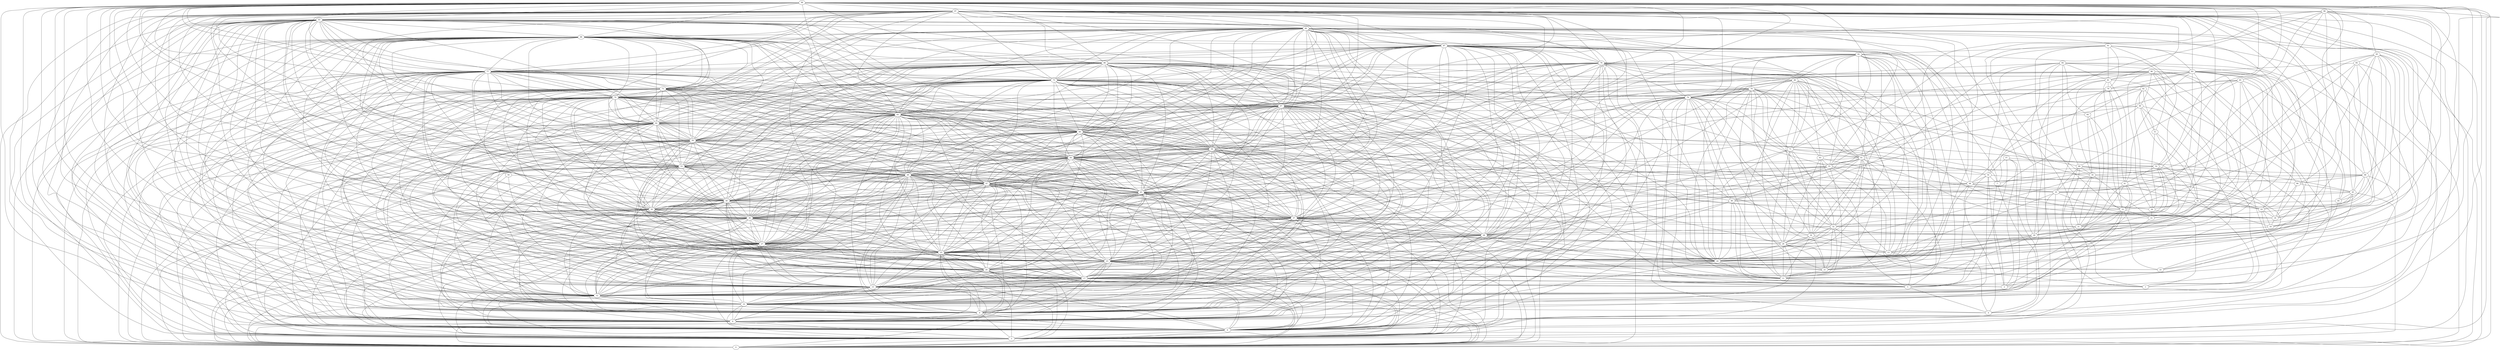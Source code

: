 digraph "sensornet-topology" {
label = "";
rankdir="BT";"0"->"3" [arrowhead = "both"] 
"0"->"6" [arrowhead = "both"] 
"0"->"8" [arrowhead = "both"] 
"0"->"9" [arrowhead = "both"] 
"0"->"12" [arrowhead = "both"] 
"0"->"15" [arrowhead = "both"] 
"0"->"17" [arrowhead = "both"] 
"0"->"20" [arrowhead = "both"] 
"0"->"23" [arrowhead = "both"] 
"0"->"25" [arrowhead = "both"] 
"0"->"27" [arrowhead = "both"] 
"0"->"36" [arrowhead = "both"] 
"0"->"38" [arrowhead = "both"] 
"0"->"40" [arrowhead = "both"] 
"0"->"43" [arrowhead = "both"] 
"0"->"45" [arrowhead = "both"] 
"0"->"47" [arrowhead = "both"] 
"0"->"49" [arrowhead = "both"] 
"0"->"53" [arrowhead = "both"] 
"0"->"56" [arrowhead = "both"] 
"0"->"58" [arrowhead = "both"] 
"0"->"59" [arrowhead = "both"] 
"0"->"62" [arrowhead = "both"] 
"0"->"65" [arrowhead = "both"] 
"0"->"67" [arrowhead = "both"] 
"0"->"70" [arrowhead = "both"] 
"0"->"73" [arrowhead = "both"] 
"0"->"75" [arrowhead = "both"] 
"0"->"77" [arrowhead = "both"] 
"0"->"86" [arrowhead = "both"] 
"0"->"88" [arrowhead = "both"] 
"0"->"90" [arrowhead = "both"] 
"0"->"93" [arrowhead = "both"] 
"0"->"95" [arrowhead = "both"] 
"0"->"97" [arrowhead = "both"] 
"0"->"99" [arrowhead = "both"] 
"1"->"17" [arrowhead = "both"] 
"1"->"32" [arrowhead = "both"] 
"1"->"35" [arrowhead = "both"] 
"1"->"39" [arrowhead = "both"] 
"1"->"42" [arrowhead = "both"] 
"1"->"69" [arrowhead = "both"] 
"1"->"89" [arrowhead = "both"] 
"1"->"92" [arrowhead = "both"] 
"2"->"7" [arrowhead = "both"] 
"2"->"17" [arrowhead = "both"] 
"2"->"23" [arrowhead = "both"] 
"2"->"41" [arrowhead = "both"] 
"2"->"49" [arrowhead = "both"] 
"2"->"54" [arrowhead = "both"] 
"2"->"57" [arrowhead = "both"] 
"2"->"89" [arrowhead = "both"] 
"2"->"91" [arrowhead = "both"] 
"3"->"6" [arrowhead = "both"] 
"3"->"8" [arrowhead = "both"] 
"3"->"9" [arrowhead = "both"] 
"3"->"10" [arrowhead = "both"] 
"3"->"12" [arrowhead = "both"] 
"3"->"15" [arrowhead = "both"] 
"3"->"17" [arrowhead = "both"] 
"3"->"20" [arrowhead = "both"] 
"3"->"23" [arrowhead = "both"] 
"3"->"25" [arrowhead = "both"] 
"3"->"26" [arrowhead = "both"] 
"3"->"27" [arrowhead = "both"] 
"3"->"36" [arrowhead = "both"] 
"3"->"38" [arrowhead = "both"] 
"3"->"40" [arrowhead = "both"] 
"3"->"43" [arrowhead = "both"] 
"3"->"47" [arrowhead = "both"] 
"3"->"49" [arrowhead = "both"] 
"3"->"56" [arrowhead = "both"] 
"3"->"58" [arrowhead = "both"] 
"3"->"59" [arrowhead = "both"] 
"3"->"60" [arrowhead = "both"] 
"3"->"62" [arrowhead = "both"] 
"3"->"65" [arrowhead = "both"] 
"3"->"67" [arrowhead = "both"] 
"3"->"69" [arrowhead = "both"] 
"3"->"70" [arrowhead = "both"] 
"3"->"73" [arrowhead = "both"] 
"3"->"75" [arrowhead = "both"] 
"3"->"77" [arrowhead = "both"] 
"3"->"86" [arrowhead = "both"] 
"3"->"88" [arrowhead = "both"] 
"3"->"90" [arrowhead = "both"] 
"3"->"93" [arrowhead = "both"] 
"3"->"97" [arrowhead = "both"] 
"3"->"99" [arrowhead = "both"] 
"4"->"5" [arrowhead = "both"] 
"4"->"7" [arrowhead = "both"] 
"4"->"10" [arrowhead = "both"] 
"4"->"48" [arrowhead = "both"] 
"4"->"55" [arrowhead = "both"] 
"4"->"57" [arrowhead = "both"] 
"4"->"74" [arrowhead = "both"] 
"4"->"98" [arrowhead = "both"] 
"5"->"11" [arrowhead = "both"] 
"5"->"13" [arrowhead = "both"] 
"5"->"36" [arrowhead = "both"] 
"5"->"37" [arrowhead = "both"] 
"5"->"40" [arrowhead = "both"] 
"5"->"46" [arrowhead = "both"] 
"5"->"54" [arrowhead = "both"] 
"5"->"57" [arrowhead = "both"] 
"5"->"61" [arrowhead = "both"] 
"5"->"63" [arrowhead = "both"] 
"5"->"64" [arrowhead = "both"] 
"5"->"86" [arrowhead = "both"] 
"5"->"87" [arrowhead = "both"] 
"5"->"96" [arrowhead = "both"] 
"6"->"8" [arrowhead = "both"] 
"6"->"9" [arrowhead = "both"] 
"6"->"10" [arrowhead = "both"] 
"6"->"12" [arrowhead = "both"] 
"6"->"15" [arrowhead = "both"] 
"6"->"17" [arrowhead = "both"] 
"6"->"20" [arrowhead = "both"] 
"6"->"23" [arrowhead = "both"] 
"6"->"25" [arrowhead = "both"] 
"6"->"27" [arrowhead = "both"] 
"6"->"28" [arrowhead = "both"] 
"6"->"34" [arrowhead = "both"] 
"6"->"36" [arrowhead = "both"] 
"6"->"37" [arrowhead = "both"] 
"6"->"38" [arrowhead = "both"] 
"6"->"40" [arrowhead = "both"] 
"6"->"43" [arrowhead = "both"] 
"6"->"47" [arrowhead = "both"] 
"6"->"49" [arrowhead = "both"] 
"6"->"53" [arrowhead = "both"] 
"6"->"56" [arrowhead = "both"] 
"6"->"58" [arrowhead = "both"] 
"6"->"59" [arrowhead = "both"] 
"6"->"60" [arrowhead = "both"] 
"6"->"62" [arrowhead = "both"] 
"6"->"65" [arrowhead = "both"] 
"6"->"67" [arrowhead = "both"] 
"6"->"70" [arrowhead = "both"] 
"6"->"73" [arrowhead = "both"] 
"6"->"75" [arrowhead = "both"] 
"6"->"77" [arrowhead = "both"] 
"6"->"78" [arrowhead = "both"] 
"6"->"84" [arrowhead = "both"] 
"6"->"86" [arrowhead = "both"] 
"6"->"87" [arrowhead = "both"] 
"6"->"88" [arrowhead = "both"] 
"6"->"90" [arrowhead = "both"] 
"6"->"93" [arrowhead = "both"] 
"6"->"97" [arrowhead = "both"] 
"6"->"99" [arrowhead = "both"] 
"7"->"52" [arrowhead = "both"] 
"7"->"54" [arrowhead = "both"] 
"7"->"60" [arrowhead = "both"] 
"7"->"82" [arrowhead = "both"] 
"7"->"92" [arrowhead = "both"] 
"8"->"9" [arrowhead = "both"] 
"8"->"10" [arrowhead = "both"] 
"8"->"12" [arrowhead = "both"] 
"8"->"15" [arrowhead = "both"] 
"8"->"17" [arrowhead = "both"] 
"8"->"20" [arrowhead = "both"] 
"8"->"23" [arrowhead = "both"] 
"8"->"24" [arrowhead = "both"] 
"8"->"25" [arrowhead = "both"] 
"8"->"26" [arrowhead = "both"] 
"8"->"27" [arrowhead = "both"] 
"8"->"28" [arrowhead = "both"] 
"8"->"36" [arrowhead = "both"] 
"8"->"37" [arrowhead = "both"] 
"8"->"38" [arrowhead = "both"] 
"8"->"40" [arrowhead = "both"] 
"8"->"43" [arrowhead = "both"] 
"8"->"47" [arrowhead = "both"] 
"8"->"49" [arrowhead = "both"] 
"8"->"53" [arrowhead = "both"] 
"8"->"56" [arrowhead = "both"] 
"8"->"59" [arrowhead = "both"] 
"8"->"60" [arrowhead = "both"] 
"8"->"62" [arrowhead = "both"] 
"8"->"65" [arrowhead = "both"] 
"8"->"67" [arrowhead = "both"] 
"8"->"70" [arrowhead = "both"] 
"8"->"73" [arrowhead = "both"] 
"8"->"74" [arrowhead = "both"] 
"8"->"75" [arrowhead = "both"] 
"8"->"77" [arrowhead = "both"] 
"8"->"78" [arrowhead = "both"] 
"8"->"86" [arrowhead = "both"] 
"8"->"87" [arrowhead = "both"] 
"8"->"88" [arrowhead = "both"] 
"8"->"90" [arrowhead = "both"] 
"8"->"93" [arrowhead = "both"] 
"8"->"97" [arrowhead = "both"] 
"8"->"99" [arrowhead = "both"] 
"9"->"10" [arrowhead = "both"] 
"9"->"12" [arrowhead = "both"] 
"9"->"15" [arrowhead = "both"] 
"9"->"17" [arrowhead = "both"] 
"9"->"20" [arrowhead = "both"] 
"9"->"23" [arrowhead = "both"] 
"9"->"25" [arrowhead = "both"] 
"9"->"27" [arrowhead = "both"] 
"9"->"33" [arrowhead = "both"] 
"9"->"36" [arrowhead = "both"] 
"9"->"38" [arrowhead = "both"] 
"9"->"40" [arrowhead = "both"] 
"9"->"43" [arrowhead = "both"] 
"9"->"46" [arrowhead = "both"] 
"9"->"47" [arrowhead = "both"] 
"9"->"49" [arrowhead = "both"] 
"9"->"53" [arrowhead = "both"] 
"9"->"56" [arrowhead = "both"] 
"9"->"58" [arrowhead = "both"] 
"9"->"60" [arrowhead = "both"] 
"9"->"62" [arrowhead = "both"] 
"9"->"65" [arrowhead = "both"] 
"9"->"67" [arrowhead = "both"] 
"9"->"70" [arrowhead = "both"] 
"9"->"73" [arrowhead = "both"] 
"9"->"75" [arrowhead = "both"] 
"9"->"77" [arrowhead = "both"] 
"9"->"84" [arrowhead = "both"] 
"9"->"86" [arrowhead = "both"] 
"9"->"88" [arrowhead = "both"] 
"9"->"90" [arrowhead = "both"] 
"9"->"93" [arrowhead = "both"] 
"9"->"96" [arrowhead = "both"] 
"9"->"97" [arrowhead = "both"] 
"9"->"99" [arrowhead = "both"] 
"10"->"12" [arrowhead = "both"] 
"10"->"15" [arrowhead = "both"] 
"10"->"17" [arrowhead = "both"] 
"10"->"19" [arrowhead = "both"] 
"10"->"20" [arrowhead = "both"] 
"10"->"23" [arrowhead = "both"] 
"10"->"25" [arrowhead = "both"] 
"10"->"27" [arrowhead = "both"] 
"10"->"33" [arrowhead = "both"] 
"10"->"36" [arrowhead = "both"] 
"10"->"37" [arrowhead = "both"] 
"10"->"38" [arrowhead = "both"] 
"10"->"40" [arrowhead = "both"] 
"10"->"43" [arrowhead = "both"] 
"10"->"47" [arrowhead = "both"] 
"10"->"49" [arrowhead = "both"] 
"10"->"53" [arrowhead = "both"] 
"10"->"54" [arrowhead = "both"] 
"10"->"56" [arrowhead = "both"] 
"10"->"58" [arrowhead = "both"] 
"10"->"59" [arrowhead = "both"] 
"10"->"62" [arrowhead = "both"] 
"10"->"65" [arrowhead = "both"] 
"10"->"67" [arrowhead = "both"] 
"10"->"68" [arrowhead = "both"] 
"10"->"70" [arrowhead = "both"] 
"10"->"73" [arrowhead = "both"] 
"10"->"75" [arrowhead = "both"] 
"10"->"77" [arrowhead = "both"] 
"10"->"86" [arrowhead = "both"] 
"10"->"87" [arrowhead = "both"] 
"10"->"88" [arrowhead = "both"] 
"10"->"90" [arrowhead = "both"] 
"10"->"93" [arrowhead = "both"] 
"10"->"97" [arrowhead = "both"] 
"10"->"99" [arrowhead = "both"] 
"11"->"21" [arrowhead = "both"] 
"11"->"24" [arrowhead = "both"] 
"11"->"26" [arrowhead = "both"] 
"11"->"28" [arrowhead = "both"] 
"11"->"30" [arrowhead = "both"] 
"11"->"32" [arrowhead = "both"] 
"11"->"42" [arrowhead = "both"] 
"11"->"46" [arrowhead = "both"] 
"11"->"49" [arrowhead = "both"] 
"11"->"55" [arrowhead = "both"] 
"11"->"67" [arrowhead = "both"] 
"11"->"71" [arrowhead = "both"] 
"11"->"74" [arrowhead = "both"] 
"11"->"76" [arrowhead = "both"] 
"11"->"78" [arrowhead = "both"] 
"11"->"80" [arrowhead = "both"] 
"11"->"82" [arrowhead = "both"] 
"11"->"96" [arrowhead = "both"] 
"12"->"14" [arrowhead = "both"] 
"12"->"15" [arrowhead = "both"] 
"12"->"17" [arrowhead = "both"] 
"12"->"20" [arrowhead = "both"] 
"12"->"23" [arrowhead = "both"] 
"12"->"25" [arrowhead = "both"] 
"12"->"27" [arrowhead = "both"] 
"12"->"36" [arrowhead = "both"] 
"12"->"38" [arrowhead = "both"] 
"12"->"40" [arrowhead = "both"] 
"12"->"43" [arrowhead = "both"] 
"12"->"47" [arrowhead = "both"] 
"12"->"49" [arrowhead = "both"] 
"12"->"53" [arrowhead = "both"] 
"12"->"56" [arrowhead = "both"] 
"12"->"58" [arrowhead = "both"] 
"12"->"59" [arrowhead = "both"] 
"12"->"60" [arrowhead = "both"] 
"12"->"65" [arrowhead = "both"] 
"12"->"67" [arrowhead = "both"] 
"12"->"70" [arrowhead = "both"] 
"12"->"72" [arrowhead = "both"] 
"12"->"73" [arrowhead = "both"] 
"12"->"75" [arrowhead = "both"] 
"12"->"77" [arrowhead = "both"] 
"12"->"86" [arrowhead = "both"] 
"12"->"88" [arrowhead = "both"] 
"12"->"90" [arrowhead = "both"] 
"12"->"93" [arrowhead = "both"] 
"12"->"97" [arrowhead = "both"] 
"12"->"99" [arrowhead = "both"] 
"13"->"16" [arrowhead = "both"] 
"13"->"26" [arrowhead = "both"] 
"13"->"30" [arrowhead = "both"] 
"13"->"35" [arrowhead = "both"] 
"13"->"55" [arrowhead = "both"] 
"13"->"74" [arrowhead = "both"] 
"13"->"76" [arrowhead = "both"] 
"13"->"80" [arrowhead = "both"] 
"13"->"96" [arrowhead = "both"] 
"13"->"97" [arrowhead = "both"] 
"14"->"33" [arrowhead = "both"] 
"14"->"34" [arrowhead = "both"] 
"14"->"39" [arrowhead = "both"] 
"14"->"62" [arrowhead = "both"] 
"14"->"83" [arrowhead = "both"] 
"14"->"85" [arrowhead = "both"] 
"14"->"95" [arrowhead = "both"] 
"15"->"17" [arrowhead = "both"] 
"15"->"20" [arrowhead = "both"] 
"15"->"23" [arrowhead = "both"] 
"15"->"25" [arrowhead = "both"] 
"15"->"27" [arrowhead = "both"] 
"15"->"28" [arrowhead = "both"] 
"15"->"29" [arrowhead = "both"] 
"15"->"36" [arrowhead = "both"] 
"15"->"37" [arrowhead = "both"] 
"15"->"38" [arrowhead = "both"] 
"15"->"40" [arrowhead = "both"] 
"15"->"43" [arrowhead = "both"] 
"15"->"47" [arrowhead = "both"] 
"15"->"49" [arrowhead = "both"] 
"15"->"50" [arrowhead = "both"] 
"15"->"53" [arrowhead = "both"] 
"15"->"56" [arrowhead = "both"] 
"15"->"58" [arrowhead = "both"] 
"15"->"59" [arrowhead = "both"] 
"15"->"60" [arrowhead = "both"] 
"15"->"62" [arrowhead = "both"] 
"15"->"67" [arrowhead = "both"] 
"15"->"70" [arrowhead = "both"] 
"15"->"73" [arrowhead = "both"] 
"15"->"75" [arrowhead = "both"] 
"15"->"77" [arrowhead = "both"] 
"15"->"78" [arrowhead = "both"] 
"15"->"86" [arrowhead = "both"] 
"15"->"87" [arrowhead = "both"] 
"15"->"88" [arrowhead = "both"] 
"15"->"90" [arrowhead = "both"] 
"15"->"93" [arrowhead = "both"] 
"15"->"97" [arrowhead = "both"] 
"15"->"99" [arrowhead = "both"] 
"16"->"18" [arrowhead = "both"] 
"16"->"19" [arrowhead = "both"] 
"16"->"41" [arrowhead = "both"] 
"16"->"45" [arrowhead = "both"] 
"16"->"68" [arrowhead = "both"] 
"16"->"95" [arrowhead = "both"] 
"17"->"20" [arrowhead = "both"] 
"17"->"23" [arrowhead = "both"] 
"17"->"24" [arrowhead = "both"] 
"17"->"25" [arrowhead = "both"] 
"17"->"27" [arrowhead = "both"] 
"17"->"28" [arrowhead = "both"] 
"17"->"36" [arrowhead = "both"] 
"17"->"37" [arrowhead = "both"] 
"17"->"38" [arrowhead = "both"] 
"17"->"40" [arrowhead = "both"] 
"17"->"43" [arrowhead = "both"] 
"17"->"47" [arrowhead = "both"] 
"17"->"49" [arrowhead = "both"] 
"17"->"53" [arrowhead = "both"] 
"17"->"56" [arrowhead = "both"] 
"17"->"58" [arrowhead = "both"] 
"17"->"59" [arrowhead = "both"] 
"17"->"60" [arrowhead = "both"] 
"17"->"62" [arrowhead = "both"] 
"17"->"65" [arrowhead = "both"] 
"17"->"70" [arrowhead = "both"] 
"17"->"73" [arrowhead = "both"] 
"17"->"75" [arrowhead = "both"] 
"17"->"77" [arrowhead = "both"] 
"17"->"78" [arrowhead = "both"] 
"17"->"86" [arrowhead = "both"] 
"17"->"87" [arrowhead = "both"] 
"17"->"88" [arrowhead = "both"] 
"17"->"90" [arrowhead = "both"] 
"17"->"93" [arrowhead = "both"] 
"17"->"97" [arrowhead = "both"] 
"17"->"99" [arrowhead = "both"] 
"18"->"19" [arrowhead = "both"] 
"18"->"35" [arrowhead = "both"] 
"18"->"45" [arrowhead = "both"] 
"18"->"48" [arrowhead = "both"] 
"18"->"61" [arrowhead = "both"] 
"18"->"66" [arrowhead = "both"] 
"18"->"69" [arrowhead = "both"] 
"18"->"76" [arrowhead = "both"] 
"18"->"85" [arrowhead = "both"] 
"18"->"95" [arrowhead = "both"] 
"18"->"98" [arrowhead = "both"] 
"19"->"34" [arrowhead = "both"] 
"19"->"35" [arrowhead = "both"] 
"19"->"42" [arrowhead = "both"] 
"19"->"66" [arrowhead = "both"] 
"19"->"68" [arrowhead = "both"] 
"19"->"80" [arrowhead = "both"] 
"19"->"84" [arrowhead = "both"] 
"19"->"85" [arrowhead = "both"] 
"20"->"23" [arrowhead = "both"] 
"20"->"25" [arrowhead = "both"] 
"20"->"27" [arrowhead = "both"] 
"20"->"29" [arrowhead = "both"] 
"20"->"36" [arrowhead = "both"] 
"20"->"37" [arrowhead = "both"] 
"20"->"38" [arrowhead = "both"] 
"20"->"40" [arrowhead = "both"] 
"20"->"43" [arrowhead = "both"] 
"20"->"45" [arrowhead = "both"] 
"20"->"47" [arrowhead = "both"] 
"20"->"49" [arrowhead = "both"] 
"20"->"53" [arrowhead = "both"] 
"20"->"56" [arrowhead = "both"] 
"20"->"58" [arrowhead = "both"] 
"20"->"59" [arrowhead = "both"] 
"20"->"60" [arrowhead = "both"] 
"20"->"62" [arrowhead = "both"] 
"20"->"65" [arrowhead = "both"] 
"20"->"67" [arrowhead = "both"] 
"20"->"73" [arrowhead = "both"] 
"20"->"75" [arrowhead = "both"] 
"20"->"77" [arrowhead = "both"] 
"20"->"86" [arrowhead = "both"] 
"20"->"87" [arrowhead = "both"] 
"20"->"88" [arrowhead = "both"] 
"20"->"90" [arrowhead = "both"] 
"20"->"93" [arrowhead = "both"] 
"20"->"97" [arrowhead = "both"] 
"20"->"99" [arrowhead = "both"] 
"21"->"24" [arrowhead = "both"] 
"21"->"26" [arrowhead = "both"] 
"21"->"28" [arrowhead = "both"] 
"21"->"30" [arrowhead = "both"] 
"21"->"32" [arrowhead = "both"] 
"21"->"48" [arrowhead = "both"] 
"21"->"61" [arrowhead = "both"] 
"21"->"74" [arrowhead = "both"] 
"21"->"76" [arrowhead = "both"] 
"21"->"78" [arrowhead = "both"] 
"21"->"80" [arrowhead = "both"] 
"21"->"82" [arrowhead = "both"] 
"22"->"23" [arrowhead = "both"] 
"22"->"33" [arrowhead = "both"] 
"22"->"36" [arrowhead = "both"] 
"22"->"44" [arrowhead = "both"] 
"22"->"83" [arrowhead = "both"] 
"22"->"94" [arrowhead = "both"] 
"23"->"25" [arrowhead = "both"] 
"23"->"27" [arrowhead = "both"] 
"23"->"36" [arrowhead = "both"] 
"23"->"37" [arrowhead = "both"] 
"23"->"38" [arrowhead = "both"] 
"23"->"40" [arrowhead = "both"] 
"23"->"43" [arrowhead = "both"] 
"23"->"47" [arrowhead = "both"] 
"23"->"49" [arrowhead = "both"] 
"23"->"52" [arrowhead = "both"] 
"23"->"53" [arrowhead = "both"] 
"23"->"56" [arrowhead = "both"] 
"23"->"58" [arrowhead = "both"] 
"23"->"59" [arrowhead = "both"] 
"23"->"60" [arrowhead = "both"] 
"23"->"62" [arrowhead = "both"] 
"23"->"65" [arrowhead = "both"] 
"23"->"67" [arrowhead = "both"] 
"23"->"70" [arrowhead = "both"] 
"23"->"75" [arrowhead = "both"] 
"23"->"76" [arrowhead = "both"] 
"23"->"77" [arrowhead = "both"] 
"23"->"86" [arrowhead = "both"] 
"23"->"87" [arrowhead = "both"] 
"23"->"88" [arrowhead = "both"] 
"23"->"90" [arrowhead = "both"] 
"23"->"93" [arrowhead = "both"] 
"23"->"97" [arrowhead = "both"] 
"23"->"99" [arrowhead = "both"] 
"24"->"25" [arrowhead = "both"] 
"24"->"26" [arrowhead = "both"] 
"24"->"28" [arrowhead = "both"] 
"24"->"29" [arrowhead = "both"] 
"24"->"30" [arrowhead = "both"] 
"24"->"32" [arrowhead = "both"] 
"24"->"37" [arrowhead = "both"] 
"24"->"42" [arrowhead = "both"] 
"24"->"46" [arrowhead = "both"] 
"24"->"47" [arrowhead = "both"] 
"24"->"58" [arrowhead = "both"] 
"24"->"60" [arrowhead = "both"] 
"24"->"61" [arrowhead = "both"] 
"24"->"67" [arrowhead = "both"] 
"24"->"71" [arrowhead = "both"] 
"24"->"75" [arrowhead = "both"] 
"24"->"76" [arrowhead = "both"] 
"24"->"77" [arrowhead = "both"] 
"24"->"78" [arrowhead = "both"] 
"24"->"80" [arrowhead = "both"] 
"24"->"82" [arrowhead = "both"] 
"24"->"87" [arrowhead = "both"] 
"24"->"96" [arrowhead = "both"] 
"24"->"97" [arrowhead = "both"] 
"25"->"27" [arrowhead = "both"] 
"25"->"28" [arrowhead = "both"] 
"25"->"34" [arrowhead = "both"] 
"25"->"36" [arrowhead = "both"] 
"25"->"37" [arrowhead = "both"] 
"25"->"38" [arrowhead = "both"] 
"25"->"40" [arrowhead = "both"] 
"25"->"43" [arrowhead = "both"] 
"25"->"46" [arrowhead = "both"] 
"25"->"47" [arrowhead = "both"] 
"25"->"49" [arrowhead = "both"] 
"25"->"50" [arrowhead = "both"] 
"25"->"53" [arrowhead = "both"] 
"25"->"56" [arrowhead = "both"] 
"25"->"58" [arrowhead = "both"] 
"25"->"59" [arrowhead = "both"] 
"25"->"60" [arrowhead = "both"] 
"25"->"62" [arrowhead = "both"] 
"25"->"65" [arrowhead = "both"] 
"25"->"67" [arrowhead = "both"] 
"25"->"70" [arrowhead = "both"] 
"25"->"73" [arrowhead = "both"] 
"25"->"74" [arrowhead = "both"] 
"25"->"77" [arrowhead = "both"] 
"25"->"78" [arrowhead = "both"] 
"25"->"86" [arrowhead = "both"] 
"25"->"87" [arrowhead = "both"] 
"25"->"88" [arrowhead = "both"] 
"25"->"90" [arrowhead = "both"] 
"25"->"93" [arrowhead = "both"] 
"25"->"97" [arrowhead = "both"] 
"25"->"99" [arrowhead = "both"] 
"26"->"30" [arrowhead = "both"] 
"26"->"32" [arrowhead = "both"] 
"26"->"36" [arrowhead = "both"] 
"26"->"53" [arrowhead = "both"] 
"26"->"58" [arrowhead = "both"] 
"26"->"61" [arrowhead = "both"] 
"26"->"63" [arrowhead = "both"] 
"26"->"71" [arrowhead = "both"] 
"26"->"74" [arrowhead = "both"] 
"26"->"80" [arrowhead = "both"] 
"26"->"82" [arrowhead = "both"] 
"26"->"83" [arrowhead = "both"] 
"27"->"28" [arrowhead = "both"] 
"27"->"36" [arrowhead = "both"] 
"27"->"37" [arrowhead = "both"] 
"27"->"38" [arrowhead = "both"] 
"27"->"40" [arrowhead = "both"] 
"27"->"43" [arrowhead = "both"] 
"27"->"47" [arrowhead = "both"] 
"27"->"49" [arrowhead = "both"] 
"27"->"52" [arrowhead = "both"] 
"27"->"53" [arrowhead = "both"] 
"27"->"56" [arrowhead = "both"] 
"27"->"58" [arrowhead = "both"] 
"27"->"59" [arrowhead = "both"] 
"27"->"60" [arrowhead = "both"] 
"27"->"62" [arrowhead = "both"] 
"27"->"65" [arrowhead = "both"] 
"27"->"67" [arrowhead = "both"] 
"27"->"70" [arrowhead = "both"] 
"27"->"73" [arrowhead = "both"] 
"27"->"75" [arrowhead = "both"] 
"27"->"78" [arrowhead = "both"] 
"27"->"86" [arrowhead = "both"] 
"27"->"87" [arrowhead = "both"] 
"27"->"88" [arrowhead = "both"] 
"27"->"90" [arrowhead = "both"] 
"27"->"93" [arrowhead = "both"] 
"27"->"97" [arrowhead = "both"] 
"27"->"99" [arrowhead = "both"] 
"28"->"32" [arrowhead = "both"] 
"28"->"37" [arrowhead = "both"] 
"28"->"43" [arrowhead = "both"] 
"28"->"47" [arrowhead = "both"] 
"28"->"55" [arrowhead = "both"] 
"28"->"56" [arrowhead = "both"] 
"28"->"58" [arrowhead = "both"] 
"28"->"61" [arrowhead = "both"] 
"28"->"65" [arrowhead = "both"] 
"28"->"67" [arrowhead = "both"] 
"28"->"71" [arrowhead = "both"] 
"28"->"74" [arrowhead = "both"] 
"28"->"75" [arrowhead = "both"] 
"28"->"77" [arrowhead = "both"] 
"28"->"82" [arrowhead = "both"] 
"28"->"84" [arrowhead = "both"] 
"28"->"87" [arrowhead = "both"] 
"28"->"93" [arrowhead = "both"] 
"28"->"97" [arrowhead = "both"] 
"29"->"31" [arrowhead = "both"] 
"29"->"33" [arrowhead = "both"] 
"29"->"35" [arrowhead = "both"] 
"29"->"41" [arrowhead = "both"] 
"29"->"65" [arrowhead = "both"] 
"29"->"70" [arrowhead = "both"] 
"29"->"81" [arrowhead = "both"] 
"29"->"83" [arrowhead = "both"] 
"29"->"91" [arrowhead = "both"] 
"30"->"32" [arrowhead = "both"] 
"30"->"61" [arrowhead = "both"] 
"30"->"63" [arrowhead = "both"] 
"30"->"71" [arrowhead = "both"] 
"30"->"74" [arrowhead = "both"] 
"30"->"76" [arrowhead = "both"] 
"30"->"77" [arrowhead = "both"] 
"30"->"82" [arrowhead = "both"] 
"30"->"90" [arrowhead = "both"] 
"31"->"33" [arrowhead = "both"] 
"31"->"34" [arrowhead = "both"] 
"31"->"37" [arrowhead = "both"] 
"31"->"41" [arrowhead = "both"] 
"31"->"49" [arrowhead = "both"] 
"31"->"79" [arrowhead = "both"] 
"31"->"83" [arrowhead = "both"] 
"31"->"91" [arrowhead = "both"] 
"31"->"98" [arrowhead = "both"] 
"32"->"37" [arrowhead = "both"] 
"32"->"51" [arrowhead = "both"] 
"32"->"52" [arrowhead = "both"] 
"32"->"61" [arrowhead = "both"] 
"32"->"71" [arrowhead = "both"] 
"32"->"74" [arrowhead = "both"] 
"32"->"76" [arrowhead = "both"] 
"32"->"78" [arrowhead = "both"] 
"32"->"80" [arrowhead = "both"] 
"32"->"99" [arrowhead = "both"] 
"33"->"41" [arrowhead = "both"] 
"33"->"44" [arrowhead = "both"] 
"33"->"59" [arrowhead = "both"] 
"33"->"60" [arrowhead = "both"] 
"33"->"64" [arrowhead = "both"] 
"33"->"72" [arrowhead = "both"] 
"33"->"79" [arrowhead = "both"] 
"33"->"81" [arrowhead = "both"] 
"33"->"83" [arrowhead = "both"] 
"33"->"91" [arrowhead = "both"] 
"33"->"94" [arrowhead = "both"] 
"34"->"56" [arrowhead = "both"] 
"34"->"64" [arrowhead = "both"] 
"34"->"69" [arrowhead = "both"] 
"34"->"81" [arrowhead = "both"] 
"34"->"88" [arrowhead = "both"] 
"34"->"95" [arrowhead = "both"] 
"35"->"48" [arrowhead = "both"] 
"35"->"53" [arrowhead = "both"] 
"35"->"63" [arrowhead = "both"] 
"35"->"68" [arrowhead = "both"] 
"35"->"69" [arrowhead = "both"] 
"35"->"79" [arrowhead = "both"] 
"35"->"98" [arrowhead = "both"] 
"36"->"38" [arrowhead = "both"] 
"36"->"40" [arrowhead = "both"] 
"36"->"43" [arrowhead = "both"] 
"36"->"47" [arrowhead = "both"] 
"36"->"49" [arrowhead = "both"] 
"36"->"53" [arrowhead = "both"] 
"36"->"55" [arrowhead = "both"] 
"36"->"56" [arrowhead = "both"] 
"36"->"58" [arrowhead = "both"] 
"36"->"59" [arrowhead = "both"] 
"36"->"60" [arrowhead = "both"] 
"36"->"62" [arrowhead = "both"] 
"36"->"65" [arrowhead = "both"] 
"36"->"67" [arrowhead = "both"] 
"36"->"70" [arrowhead = "both"] 
"36"->"73" [arrowhead = "both"] 
"36"->"75" [arrowhead = "both"] 
"36"->"76" [arrowhead = "both"] 
"36"->"77" [arrowhead = "both"] 
"36"->"88" [arrowhead = "both"] 
"36"->"90" [arrowhead = "both"] 
"36"->"93" [arrowhead = "both"] 
"36"->"97" [arrowhead = "both"] 
"36"->"99" [arrowhead = "both"] 
"37"->"38" [arrowhead = "both"] 
"37"->"40" [arrowhead = "both"] 
"37"->"43" [arrowhead = "both"] 
"37"->"47" [arrowhead = "both"] 
"37"->"48" [arrowhead = "both"] 
"37"->"52" [arrowhead = "both"] 
"37"->"55" [arrowhead = "both"] 
"37"->"56" [arrowhead = "both"] 
"37"->"58" [arrowhead = "both"] 
"37"->"60" [arrowhead = "both"] 
"37"->"65" [arrowhead = "both"] 
"37"->"67" [arrowhead = "both"] 
"37"->"70" [arrowhead = "both"] 
"37"->"73" [arrowhead = "both"] 
"37"->"74" [arrowhead = "both"] 
"37"->"75" [arrowhead = "both"] 
"37"->"77" [arrowhead = "both"] 
"37"->"78" [arrowhead = "both"] 
"37"->"82" [arrowhead = "both"] 
"37"->"88" [arrowhead = "both"] 
"37"->"90" [arrowhead = "both"] 
"37"->"93" [arrowhead = "both"] 
"37"->"97" [arrowhead = "both"] 
"38"->"40" [arrowhead = "both"] 
"38"->"43" [arrowhead = "both"] 
"38"->"47" [arrowhead = "both"] 
"38"->"49" [arrowhead = "both"] 
"38"->"53" [arrowhead = "both"] 
"38"->"56" [arrowhead = "both"] 
"38"->"58" [arrowhead = "both"] 
"38"->"59" [arrowhead = "both"] 
"38"->"60" [arrowhead = "both"] 
"38"->"62" [arrowhead = "both"] 
"38"->"65" [arrowhead = "both"] 
"38"->"67" [arrowhead = "both"] 
"38"->"70" [arrowhead = "both"] 
"38"->"73" [arrowhead = "both"] 
"38"->"74" [arrowhead = "both"] 
"38"->"75" [arrowhead = "both"] 
"38"->"77" [arrowhead = "both"] 
"38"->"86" [arrowhead = "both"] 
"38"->"87" [arrowhead = "both"] 
"38"->"90" [arrowhead = "both"] 
"38"->"93" [arrowhead = "both"] 
"38"->"97" [arrowhead = "both"] 
"38"->"99" [arrowhead = "both"] 
"39"->"42" [arrowhead = "both"] 
"39"->"46" [arrowhead = "both"] 
"39"->"51" [arrowhead = "both"] 
"39"->"62" [arrowhead = "both"] 
"39"->"92" [arrowhead = "both"] 
"39"->"96" [arrowhead = "both"] 
"40"->"43" [arrowhead = "both"] 
"40"->"47" [arrowhead = "both"] 
"40"->"49" [arrowhead = "both"] 
"40"->"53" [arrowhead = "both"] 
"40"->"55" [arrowhead = "both"] 
"40"->"56" [arrowhead = "both"] 
"40"->"58" [arrowhead = "both"] 
"40"->"59" [arrowhead = "both"] 
"40"->"60" [arrowhead = "both"] 
"40"->"62" [arrowhead = "both"] 
"40"->"65" [arrowhead = "both"] 
"40"->"67" [arrowhead = "both"] 
"40"->"70" [arrowhead = "both"] 
"40"->"73" [arrowhead = "both"] 
"40"->"75" [arrowhead = "both"] 
"40"->"77" [arrowhead = "both"] 
"40"->"86" [arrowhead = "both"] 
"40"->"87" [arrowhead = "both"] 
"40"->"88" [arrowhead = "both"] 
"40"->"93" [arrowhead = "both"] 
"40"->"94" [arrowhead = "both"] 
"40"->"97" [arrowhead = "both"] 
"40"->"99" [arrowhead = "both"] 
"41"->"52" [arrowhead = "both"] 
"41"->"54" [arrowhead = "both"] 
"41"->"79" [arrowhead = "both"] 
"41"->"81" [arrowhead = "both"] 
"41"->"83" [arrowhead = "both"] 
"42"->"43" [arrowhead = "both"] 
"42"->"45" [arrowhead = "both"] 
"42"->"51" [arrowhead = "both"] 
"42"->"74" [arrowhead = "both"] 
"42"->"89" [arrowhead = "both"] 
"43"->"47" [arrowhead = "both"] 
"43"->"48" [arrowhead = "both"] 
"43"->"49" [arrowhead = "both"] 
"43"->"53" [arrowhead = "both"] 
"43"->"56" [arrowhead = "both"] 
"43"->"58" [arrowhead = "both"] 
"43"->"59" [arrowhead = "both"] 
"43"->"60" [arrowhead = "both"] 
"43"->"62" [arrowhead = "both"] 
"43"->"65" [arrowhead = "both"] 
"43"->"67" [arrowhead = "both"] 
"43"->"70" [arrowhead = "both"] 
"43"->"73" [arrowhead = "both"] 
"43"->"75" [arrowhead = "both"] 
"43"->"77" [arrowhead = "both"] 
"43"->"78" [arrowhead = "both"] 
"43"->"86" [arrowhead = "both"] 
"43"->"87" [arrowhead = "both"] 
"43"->"88" [arrowhead = "both"] 
"43"->"90" [arrowhead = "both"] 
"43"->"97" [arrowhead = "both"] 
"43"->"99" [arrowhead = "both"] 
"44"->"45" [arrowhead = "both"] 
"44"->"72" [arrowhead = "both"] 
"44"->"83" [arrowhead = "both"] 
"44"->"95" [arrowhead = "both"] 
"45"->"48" [arrowhead = "both"] 
"45"->"61" [arrowhead = "both"] 
"45"->"66" [arrowhead = "both"] 
"45"->"68" [arrowhead = "both"] 
"45"->"94" [arrowhead = "both"] 
"45"->"98" [arrowhead = "both"] 
"46"->"55" [arrowhead = "both"] 
"46"->"59" [arrowhead = "both"] 
"46"->"61" [arrowhead = "both"] 
"46"->"74" [arrowhead = "both"] 
"46"->"75" [arrowhead = "both"] 
"46"->"89" [arrowhead = "both"] 
"47"->"49" [arrowhead = "both"] 
"47"->"50" [arrowhead = "both"] 
"47"->"53" [arrowhead = "both"] 
"47"->"56" [arrowhead = "both"] 
"47"->"58" [arrowhead = "both"] 
"47"->"59" [arrowhead = "both"] 
"47"->"60" [arrowhead = "both"] 
"47"->"62" [arrowhead = "both"] 
"47"->"65" [arrowhead = "both"] 
"47"->"67" [arrowhead = "both"] 
"47"->"70" [arrowhead = "both"] 
"47"->"73" [arrowhead = "both"] 
"47"->"74" [arrowhead = "both"] 
"47"->"75" [arrowhead = "both"] 
"47"->"77" [arrowhead = "both"] 
"47"->"78" [arrowhead = "both"] 
"47"->"86" [arrowhead = "both"] 
"47"->"87" [arrowhead = "both"] 
"47"->"88" [arrowhead = "both"] 
"47"->"90" [arrowhead = "both"] 
"47"->"93" [arrowhead = "both"] 
"47"->"99" [arrowhead = "both"] 
"48"->"54" [arrowhead = "both"] 
"48"->"56" [arrowhead = "both"] 
"48"->"68" [arrowhead = "both"] 
"48"->"71" [arrowhead = "both"] 
"48"->"85" [arrowhead = "both"] 
"48"->"87" [arrowhead = "both"] 
"48"->"93" [arrowhead = "both"] 
"48"->"95" [arrowhead = "both"] 
"49"->"52" [arrowhead = "both"] 
"49"->"53" [arrowhead = "both"] 
"49"->"56" [arrowhead = "both"] 
"49"->"58" [arrowhead = "both"] 
"49"->"59" [arrowhead = "both"] 
"49"->"60" [arrowhead = "both"] 
"49"->"61" [arrowhead = "both"] 
"49"->"62" [arrowhead = "both"] 
"49"->"65" [arrowhead = "both"] 
"49"->"67" [arrowhead = "both"] 
"49"->"70" [arrowhead = "both"] 
"49"->"73" [arrowhead = "both"] 
"49"->"75" [arrowhead = "both"] 
"49"->"76" [arrowhead = "both"] 
"49"->"77" [arrowhead = "both"] 
"49"->"86" [arrowhead = "both"] 
"49"->"88" [arrowhead = "both"] 
"49"->"90" [arrowhead = "both"] 
"49"->"93" [arrowhead = "both"] 
"49"->"96" [arrowhead = "both"] 
"49"->"97" [arrowhead = "both"] 
"50"->"73" [arrowhead = "both"] 
"51"->"82" [arrowhead = "both"] 
"51"->"89" [arrowhead = "both"] 
"51"->"92" [arrowhead = "both"] 
"52"->"57" [arrowhead = "both"] 
"52"->"60" [arrowhead = "both"] 
"52"->"91" [arrowhead = "both"] 
"52"->"99" [arrowhead = "both"] 
"53"->"56" [arrowhead = "both"] 
"53"->"58" [arrowhead = "both"] 
"53"->"59" [arrowhead = "both"] 
"53"->"60" [arrowhead = "both"] 
"53"->"62" [arrowhead = "both"] 
"53"->"65" [arrowhead = "both"] 
"53"->"67" [arrowhead = "both"] 
"53"->"70" [arrowhead = "both"] 
"53"->"73" [arrowhead = "both"] 
"53"->"75" [arrowhead = "both"] 
"53"->"76" [arrowhead = "both"] 
"53"->"77" [arrowhead = "both"] 
"53"->"86" [arrowhead = "both"] 
"53"->"88" [arrowhead = "both"] 
"53"->"90" [arrowhead = "both"] 
"53"->"93" [arrowhead = "both"] 
"53"->"97" [arrowhead = "both"] 
"53"->"99" [arrowhead = "both"] 
"54"->"55" [arrowhead = "both"] 
"54"->"57" [arrowhead = "both"] 
"54"->"62" [arrowhead = "both"] 
"54"->"84" [arrowhead = "both"] 
"54"->"98" [arrowhead = "both"] 
"55"->"61" [arrowhead = "both"] 
"55"->"63" [arrowhead = "both"] 
"55"->"86" [arrowhead = "both"] 
"55"->"87" [arrowhead = "both"] 
"55"->"89" [arrowhead = "both"] 
"55"->"90" [arrowhead = "both"] 
"55"->"96" [arrowhead = "both"] 
"56"->"58" [arrowhead = "both"] 
"56"->"59" [arrowhead = "both"] 
"56"->"60" [arrowhead = "both"] 
"56"->"62" [arrowhead = "both"] 
"56"->"65" [arrowhead = "both"] 
"56"->"67" [arrowhead = "both"] 
"56"->"70" [arrowhead = "both"] 
"56"->"73" [arrowhead = "both"] 
"56"->"75" [arrowhead = "both"] 
"56"->"77" [arrowhead = "both"] 
"56"->"78" [arrowhead = "both"] 
"56"->"84" [arrowhead = "both"] 
"56"->"86" [arrowhead = "both"] 
"56"->"87" [arrowhead = "both"] 
"56"->"88" [arrowhead = "both"] 
"56"->"90" [arrowhead = "both"] 
"56"->"93" [arrowhead = "both"] 
"56"->"97" [arrowhead = "both"] 
"56"->"99" [arrowhead = "both"] 
"58"->"59" [arrowhead = "both"] 
"58"->"60" [arrowhead = "both"] 
"58"->"62" [arrowhead = "both"] 
"58"->"65" [arrowhead = "both"] 
"58"->"67" [arrowhead = "both"] 
"58"->"70" [arrowhead = "both"] 
"58"->"73" [arrowhead = "both"] 
"58"->"74" [arrowhead = "both"] 
"58"->"75" [arrowhead = "both"] 
"58"->"76" [arrowhead = "both"] 
"58"->"77" [arrowhead = "both"] 
"58"->"78" [arrowhead = "both"] 
"58"->"86" [arrowhead = "both"] 
"58"->"87" [arrowhead = "both"] 
"58"->"88" [arrowhead = "both"] 
"58"->"90" [arrowhead = "both"] 
"58"->"93" [arrowhead = "both"] 
"58"->"97" [arrowhead = "both"] 
"58"->"99" [arrowhead = "both"] 
"59"->"60" [arrowhead = "both"] 
"59"->"62" [arrowhead = "both"] 
"59"->"65" [arrowhead = "both"] 
"59"->"67" [arrowhead = "both"] 
"59"->"70" [arrowhead = "both"] 
"59"->"73" [arrowhead = "both"] 
"59"->"75" [arrowhead = "both"] 
"59"->"77" [arrowhead = "both"] 
"59"->"83" [arrowhead = "both"] 
"59"->"86" [arrowhead = "both"] 
"59"->"88" [arrowhead = "both"] 
"59"->"90" [arrowhead = "both"] 
"59"->"93" [arrowhead = "both"] 
"59"->"96" [arrowhead = "both"] 
"59"->"97" [arrowhead = "both"] 
"59"->"99" [arrowhead = "both"] 
"60"->"62" [arrowhead = "both"] 
"60"->"65" [arrowhead = "both"] 
"60"->"67" [arrowhead = "both"] 
"60"->"70" [arrowhead = "both"] 
"60"->"73" [arrowhead = "both"] 
"60"->"75" [arrowhead = "both"] 
"60"->"77" [arrowhead = "both"] 
"60"->"83" [arrowhead = "both"] 
"60"->"86" [arrowhead = "both"] 
"60"->"87" [arrowhead = "both"] 
"60"->"88" [arrowhead = "both"] 
"60"->"90" [arrowhead = "both"] 
"60"->"93" [arrowhead = "both"] 
"60"->"97" [arrowhead = "both"] 
"60"->"99" [arrowhead = "both"] 
"61"->"71" [arrowhead = "both"] 
"61"->"74" [arrowhead = "both"] 
"61"->"76" [arrowhead = "both"] 
"61"->"78" [arrowhead = "both"] 
"61"->"80" [arrowhead = "both"] 
"61"->"82" [arrowhead = "both"] 
"61"->"96" [arrowhead = "both"] 
"61"->"99" [arrowhead = "both"] 
"62"->"64" [arrowhead = "both"] 
"62"->"65" [arrowhead = "both"] 
"62"->"67" [arrowhead = "both"] 
"62"->"70" [arrowhead = "both"] 
"62"->"73" [arrowhead = "both"] 
"62"->"75" [arrowhead = "both"] 
"62"->"77" [arrowhead = "both"] 
"62"->"86" [arrowhead = "both"] 
"62"->"88" [arrowhead = "both"] 
"62"->"90" [arrowhead = "both"] 
"62"->"92" [arrowhead = "both"] 
"62"->"93" [arrowhead = "both"] 
"62"->"97" [arrowhead = "both"] 
"62"->"99" [arrowhead = "both"] 
"63"->"76" [arrowhead = "both"] 
"63"->"80" [arrowhead = "both"] 
"63"->"85" [arrowhead = "both"] 
"64"->"83" [arrowhead = "both"] 
"64"->"84" [arrowhead = "both"] 
"65"->"67" [arrowhead = "both"] 
"65"->"70" [arrowhead = "both"] 
"65"->"73" [arrowhead = "both"] 
"65"->"75" [arrowhead = "both"] 
"65"->"77" [arrowhead = "both"] 
"65"->"78" [arrowhead = "both"] 
"65"->"79" [arrowhead = "both"] 
"65"->"86" [arrowhead = "both"] 
"65"->"87" [arrowhead = "both"] 
"65"->"88" [arrowhead = "both"] 
"65"->"89" [arrowhead = "both"] 
"65"->"90" [arrowhead = "both"] 
"65"->"93" [arrowhead = "both"] 
"65"->"97" [arrowhead = "both"] 
"65"->"99" [arrowhead = "both"] 
"66"->"68" [arrowhead = "both"] 
"66"->"69" [arrowhead = "both"] 
"66"->"81" [arrowhead = "both"] 
"66"->"95" [arrowhead = "both"] 
"67"->"70" [arrowhead = "both"] 
"67"->"73" [arrowhead = "both"] 
"67"->"74" [arrowhead = "both"] 
"67"->"75" [arrowhead = "both"] 
"67"->"77" [arrowhead = "both"] 
"67"->"78" [arrowhead = "both"] 
"67"->"86" [arrowhead = "both"] 
"67"->"87" [arrowhead = "both"] 
"67"->"88" [arrowhead = "both"] 
"67"->"90" [arrowhead = "both"] 
"67"->"93" [arrowhead = "both"] 
"67"->"97" [arrowhead = "both"] 
"67"->"99" [arrowhead = "both"] 
"68"->"69" [arrowhead = "both"] 
"68"->"85" [arrowhead = "both"] 
"68"->"95" [arrowhead = "both"] 
"68"->"98" [arrowhead = "both"] 
"69"->"76" [arrowhead = "both"] 
"69"->"84" [arrowhead = "both"] 
"69"->"85" [arrowhead = "both"] 
"70"->"73" [arrowhead = "both"] 
"70"->"75" [arrowhead = "both"] 
"70"->"77" [arrowhead = "both"] 
"70"->"79" [arrowhead = "both"] 
"70"->"86" [arrowhead = "both"] 
"70"->"87" [arrowhead = "both"] 
"70"->"88" [arrowhead = "both"] 
"70"->"90" [arrowhead = "both"] 
"70"->"93" [arrowhead = "both"] 
"70"->"97" [arrowhead = "both"] 
"70"->"99" [arrowhead = "both"] 
"71"->"74" [arrowhead = "both"] 
"71"->"76" [arrowhead = "both"] 
"71"->"78" [arrowhead = "both"] 
"71"->"80" [arrowhead = "both"] 
"71"->"82" [arrowhead = "both"] 
"71"->"98" [arrowhead = "both"] 
"72"->"83" [arrowhead = "both"] 
"72"->"84" [arrowhead = "both"] 
"72"->"94" [arrowhead = "both"] 
"73"->"75" [arrowhead = "both"] 
"73"->"77" [arrowhead = "both"] 
"73"->"80" [arrowhead = "both"] 
"73"->"86" [arrowhead = "both"] 
"73"->"87" [arrowhead = "both"] 
"73"->"88" [arrowhead = "both"] 
"73"->"90" [arrowhead = "both"] 
"73"->"93" [arrowhead = "both"] 
"73"->"97" [arrowhead = "both"] 
"73"->"99" [arrowhead = "both"] 
"74"->"75" [arrowhead = "both"] 
"74"->"76" [arrowhead = "both"] 
"74"->"78" [arrowhead = "both"] 
"74"->"80" [arrowhead = "both"] 
"74"->"82" [arrowhead = "both"] 
"74"->"87" [arrowhead = "both"] 
"74"->"92" [arrowhead = "both"] 
"74"->"96" [arrowhead = "both"] 
"74"->"97" [arrowhead = "both"] 
"75"->"77" [arrowhead = "both"] 
"75"->"78" [arrowhead = "both"] 
"75"->"86" [arrowhead = "both"] 
"75"->"87" [arrowhead = "both"] 
"75"->"88" [arrowhead = "both"] 
"75"->"90" [arrowhead = "both"] 
"75"->"93" [arrowhead = "both"] 
"75"->"96" [arrowhead = "both"] 
"75"->"97" [arrowhead = "both"] 
"75"->"99" [arrowhead = "both"] 
"76"->"80" [arrowhead = "both"] 
"76"->"82" [arrowhead = "both"] 
"76"->"86" [arrowhead = "both"] 
"77"->"78" [arrowhead = "both"] 
"77"->"86" [arrowhead = "both"] 
"77"->"87" [arrowhead = "both"] 
"77"->"88" [arrowhead = "both"] 
"77"->"90" [arrowhead = "both"] 
"77"->"93" [arrowhead = "both"] 
"77"->"97" [arrowhead = "both"] 
"77"->"99" [arrowhead = "both"] 
"78"->"82" [arrowhead = "both"] 
"78"->"87" [arrowhead = "both"] 
"78"->"93" [arrowhead = "both"] 
"78"->"97" [arrowhead = "both"] 
"79"->"81" [arrowhead = "both"] 
"79"->"83" [arrowhead = "both"] 
"79"->"85" [arrowhead = "both"] 
"79"->"91" [arrowhead = "both"] 
"80"->"82" [arrowhead = "both"] 
"80"->"87" [arrowhead = "both"] 
"81"->"83" [arrowhead = "both"] 
"81"->"84" [arrowhead = "both"] 
"81"->"91" [arrowhead = "both"] 
"81"->"97" [arrowhead = "both"] 
"82"->"87" [arrowhead = "both"] 
"82"->"91" [arrowhead = "both"] 
"83"->"84" [arrowhead = "both"] 
"83"->"91" [arrowhead = "both"] 
"83"->"94" [arrowhead = "both"] 
"83"->"97" [arrowhead = "both"] 
"85"->"98" [arrowhead = "both"] 
"86"->"88" [arrowhead = "both"] 
"86"->"90" [arrowhead = "both"] 
"86"->"93" [arrowhead = "both"] 
"86"->"97" [arrowhead = "both"] 
"86"->"99" [arrowhead = "both"] 
"87"->"88" [arrowhead = "both"] 
"87"->"90" [arrowhead = "both"] 
"87"->"93" [arrowhead = "both"] 
"87"->"97" [arrowhead = "both"] 
"87"->"98" [arrowhead = "both"] 
"88"->"90" [arrowhead = "both"] 
"88"->"93" [arrowhead = "both"] 
"88"->"97" [arrowhead = "both"] 
"88"->"99" [arrowhead = "both"] 
"89"->"92" [arrowhead = "both"] 
"89"->"96" [arrowhead = "both"] 
"90"->"93" [arrowhead = "both"] 
"90"->"97" [arrowhead = "both"] 
"90"->"99" [arrowhead = "both"] 
"93"->"97" [arrowhead = "both"] 
"93"->"98" [arrowhead = "both"] 
"93"->"99" [arrowhead = "both"] 
"94"->"95" [arrowhead = "both"] 
"95"->"98" [arrowhead = "both"] 
"97"->"99" [arrowhead = "both"] 
}